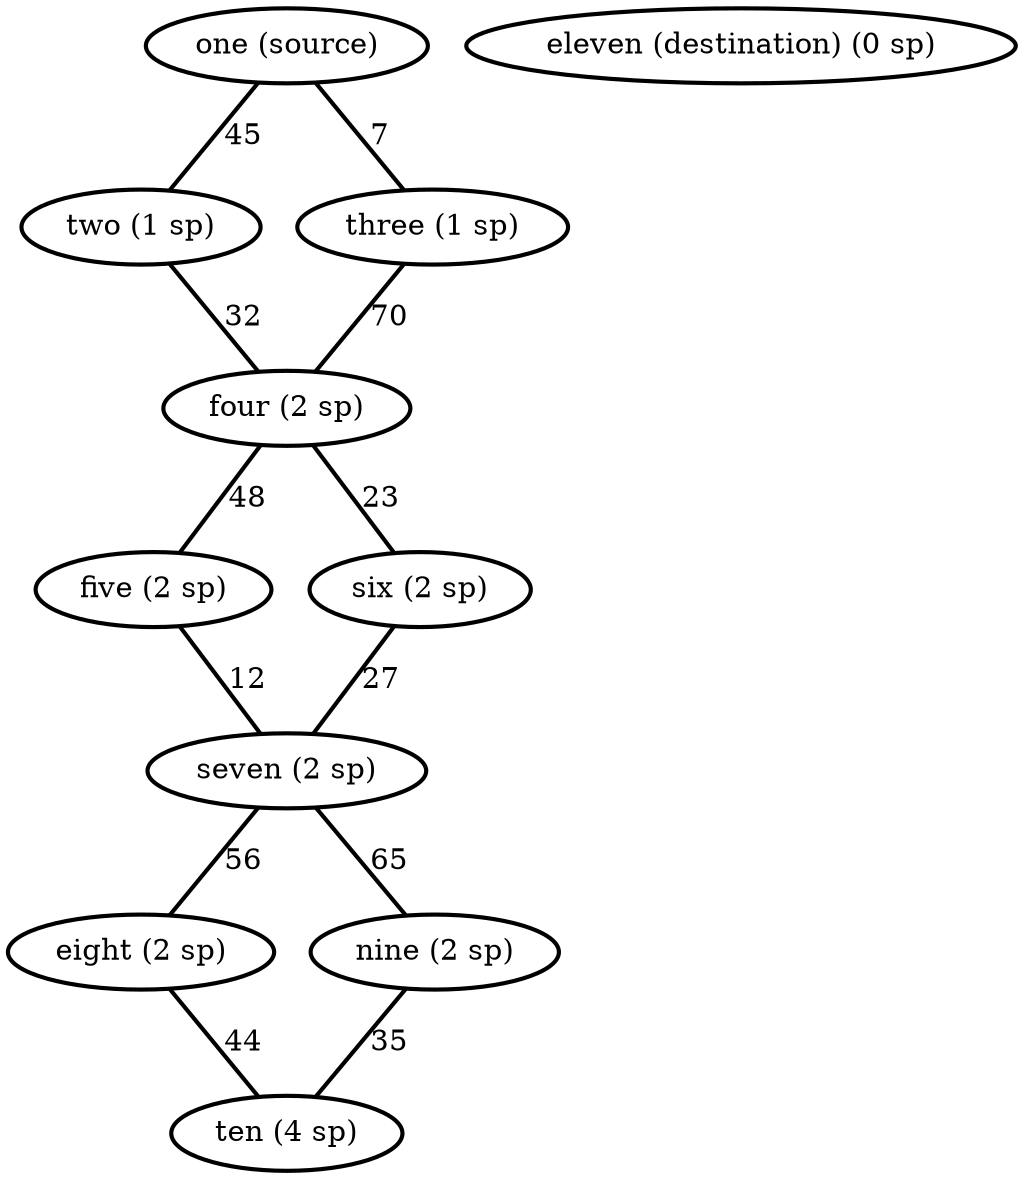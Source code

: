 graph SampleGraph_no_of_paths {
//nodes
one [label="one (source)",color=black,penwidth=2.0];
two [label="two (1 sp)",color=black,penwidth = 2.0];
three [label="three (1 sp)",color=black,penwidth = 2.0];
four [label="four (2 sp)",color=black,penwidth = 2.0];
five [label="five (2 sp)",color=black,penwidth = 2.0];
six [label="six (2 sp)",color=black,penwidth = 2.0];
seven [label="seven (2 sp)",color=black,penwidth = 2.0];
eight [label="eight (2 sp)",color=black,penwidth = 2.0];
nine [label="nine (2 sp)",color=black,penwidth = 2.0];
ten [label="ten (4 sp)",color=black,penwidth = 2.0];
eleven [label="eleven (destination) (0 sp)",color=black,penwidth=2.0];
//edges
one -- two [label="45",color=black,penwidth = 2.0];
one -- three [label="7",color=black,penwidth = 2.0];
two -- four [label="32",color=black,penwidth = 2.0];
three -- four [label="70",color=black,penwidth = 2.0];
four -- five [label="48",color=black,penwidth = 2.0];
four -- six [label="23",color=black,penwidth = 2.0];
five -- seven [label="12",color=black,penwidth = 2.0];
six -- seven [label="27",color=black,penwidth = 2.0];
seven -- eight [label="56",color=black,penwidth = 2.0];
seven -- nine [label="65",color=black,penwidth = 2.0];
eight -- ten [label="44",color=black,penwidth = 2.0];
nine -- ten [label="35",color=black,penwidth = 2.0];
}